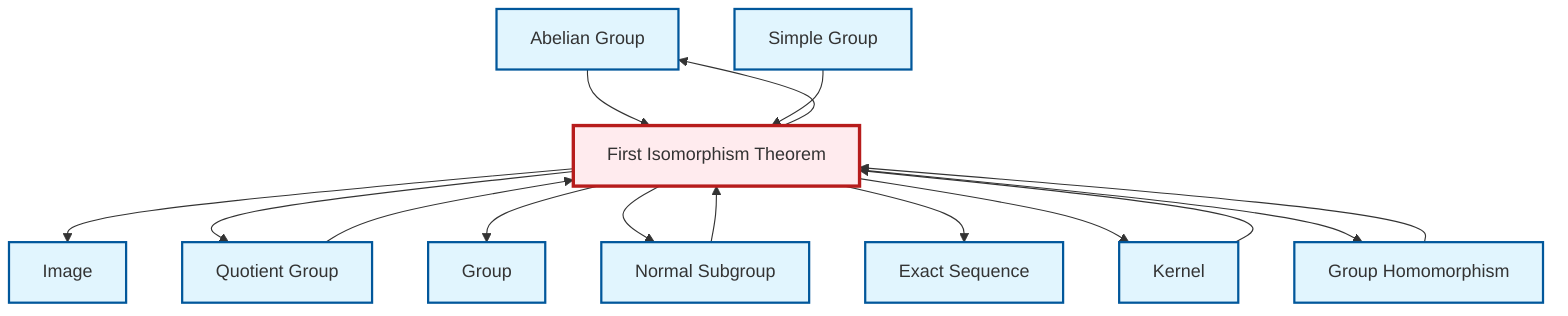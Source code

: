 graph TD
    classDef definition fill:#e1f5fe,stroke:#01579b,stroke-width:2px
    classDef theorem fill:#f3e5f5,stroke:#4a148c,stroke-width:2px
    classDef axiom fill:#fff3e0,stroke:#e65100,stroke-width:2px
    classDef example fill:#e8f5e9,stroke:#1b5e20,stroke-width:2px
    classDef current fill:#ffebee,stroke:#b71c1c,stroke-width:3px
    def-abelian-group["Abelian Group"]:::definition
    def-exact-sequence["Exact Sequence"]:::definition
    def-normal-subgroup["Normal Subgroup"]:::definition
    def-simple-group["Simple Group"]:::definition
    def-quotient-group["Quotient Group"]:::definition
    thm-first-isomorphism["First Isomorphism Theorem"]:::theorem
    def-group["Group"]:::definition
    def-kernel["Kernel"]:::definition
    def-homomorphism["Group Homomorphism"]:::definition
    def-image["Image"]:::definition
    thm-first-isomorphism --> def-image
    def-abelian-group --> thm-first-isomorphism
    def-normal-subgroup --> thm-first-isomorphism
    thm-first-isomorphism --> def-abelian-group
    thm-first-isomorphism --> def-quotient-group
    def-simple-group --> thm-first-isomorphism
    thm-first-isomorphism --> def-group
    def-homomorphism --> thm-first-isomorphism
    thm-first-isomorphism --> def-normal-subgroup
    thm-first-isomorphism --> def-exact-sequence
    def-kernel --> thm-first-isomorphism
    def-quotient-group --> thm-first-isomorphism
    thm-first-isomorphism --> def-kernel
    thm-first-isomorphism --> def-homomorphism
    class thm-first-isomorphism current